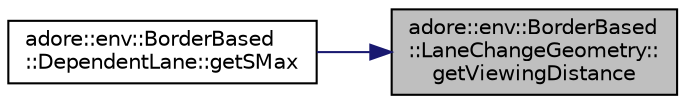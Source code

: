 digraph "adore::env::BorderBased::LaneChangeGeometry::getViewingDistance"
{
 // LATEX_PDF_SIZE
  edge [fontname="Helvetica",fontsize="10",labelfontname="Helvetica",labelfontsize="10"];
  node [fontname="Helvetica",fontsize="10",shape=record];
  rankdir="RL";
  Node1 [label="adore::env::BorderBased\l::LaneChangeGeometry::\lgetViewingDistance",height=0.2,width=0.4,color="black", fillcolor="grey75", style="filled", fontcolor="black",tooltip="Get the viewing distance."];
  Node1 -> Node2 [dir="back",color="midnightblue",fontsize="10",style="solid",fontname="Helvetica"];
  Node2 [label="adore::env::BorderBased\l::DependentLane::getSMax",height=0.2,width=0.4,color="black", fillcolor="white", style="filled",URL="$classadore_1_1env_1_1BorderBased_1_1DependentLane.html#ac1047c3ebc875b0000059a9a871da388",tooltip=" "];
}
